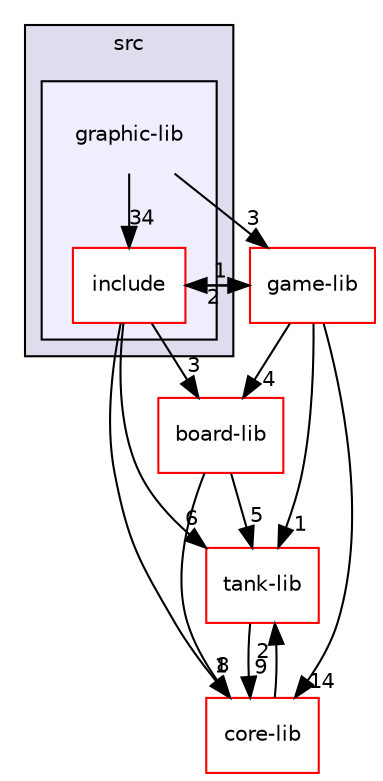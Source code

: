 digraph "/home/michal/proi/projekt2/22l-proi-projekt-jakomulski-budnik-owienko/src/graphic-lib" {
  bgcolor=transparent;
  compound=true
  node [ fontsize="10", fontname="Helvetica"];
  edge [ labelfontsize="10", labelfontname="Helvetica"];
  subgraph clusterdir_68267d1309a1af8e8297ef4c3efbcdba {
    graph [ bgcolor="#ddddee", pencolor="black", label="src" fontname="Helvetica", fontsize="10", URL="dir_68267d1309a1af8e8297ef4c3efbcdba.html"]
  subgraph clusterdir_021a303b9ea6a16d17d203ae5eaa9600 {
    graph [ bgcolor="#eeeeff", pencolor="black", label="" URL="dir_021a303b9ea6a16d17d203ae5eaa9600.html"];
    dir_021a303b9ea6a16d17d203ae5eaa9600 [shape=plaintext label="graphic-lib"];
    dir_ec77ab512a0817bed8cc07eeb3e7ef4d [shape=box label="include" color="red" fillcolor="white" style="filled" URL="dir_ec77ab512a0817bed8cc07eeb3e7ef4d.html"];
  }
  }
  dir_f9968d1aa079c8b4e4a8682b301a0233 [shape=box label="board-lib" color="red" URL="dir_f9968d1aa079c8b4e4a8682b301a0233.html"];
  dir_ababdeb7394d8224d3e296f78088442b [shape=box label="game-lib" color="red" URL="dir_ababdeb7394d8224d3e296f78088442b.html"];
  dir_09862807db2014add90ed94978e55931 [shape=box label="tank-lib" color="red" URL="dir_09862807db2014add90ed94978e55931.html"];
  dir_dd008488fb0da8829e2acca19721471d [shape=box label="core-lib" color="red" URL="dir_dd008488fb0da8829e2acca19721471d.html"];
  dir_f9968d1aa079c8b4e4a8682b301a0233->dir_09862807db2014add90ed94978e55931 [headlabel="5", labeldistance=1.5 headhref="dir_000001_000016.html"];
  dir_f9968d1aa079c8b4e4a8682b301a0233->dir_dd008488fb0da8829e2acca19721471d [headlabel="8", labeldistance=1.5 headhref="dir_000001_000005.html"];
  dir_021a303b9ea6a16d17d203ae5eaa9600->dir_ababdeb7394d8224d3e296f78088442b [headlabel="3", labeldistance=1.5 headhref="dir_000009_000007.html"];
  dir_021a303b9ea6a16d17d203ae5eaa9600->dir_ec77ab512a0817bed8cc07eeb3e7ef4d [headlabel="34", labeldistance=1.5 headhref="dir_000009_000010.html"];
  dir_ababdeb7394d8224d3e296f78088442b->dir_f9968d1aa079c8b4e4a8682b301a0233 [headlabel="4", labeldistance=1.5 headhref="dir_000007_000001.html"];
  dir_ababdeb7394d8224d3e296f78088442b->dir_09862807db2014add90ed94978e55931 [headlabel="1", labeldistance=1.5 headhref="dir_000007_000016.html"];
  dir_ababdeb7394d8224d3e296f78088442b->dir_ec77ab512a0817bed8cc07eeb3e7ef4d [headlabel="2", labeldistance=1.5 headhref="dir_000007_000010.html"];
  dir_ababdeb7394d8224d3e296f78088442b->dir_dd008488fb0da8829e2acca19721471d [headlabel="14", labeldistance=1.5 headhref="dir_000007_000005.html"];
  dir_09862807db2014add90ed94978e55931->dir_dd008488fb0da8829e2acca19721471d [headlabel="9", labeldistance=1.5 headhref="dir_000016_000005.html"];
  dir_ec77ab512a0817bed8cc07eeb3e7ef4d->dir_f9968d1aa079c8b4e4a8682b301a0233 [headlabel="3", labeldistance=1.5 headhref="dir_000010_000001.html"];
  dir_ec77ab512a0817bed8cc07eeb3e7ef4d->dir_ababdeb7394d8224d3e296f78088442b [headlabel="1", labeldistance=1.5 headhref="dir_000010_000007.html"];
  dir_ec77ab512a0817bed8cc07eeb3e7ef4d->dir_09862807db2014add90ed94978e55931 [headlabel="6", labeldistance=1.5 headhref="dir_000010_000016.html"];
  dir_ec77ab512a0817bed8cc07eeb3e7ef4d->dir_dd008488fb0da8829e2acca19721471d [headlabel="1", labeldistance=1.5 headhref="dir_000010_000005.html"];
  dir_dd008488fb0da8829e2acca19721471d->dir_09862807db2014add90ed94978e55931 [headlabel="2", labeldistance=1.5 headhref="dir_000005_000016.html"];
}
